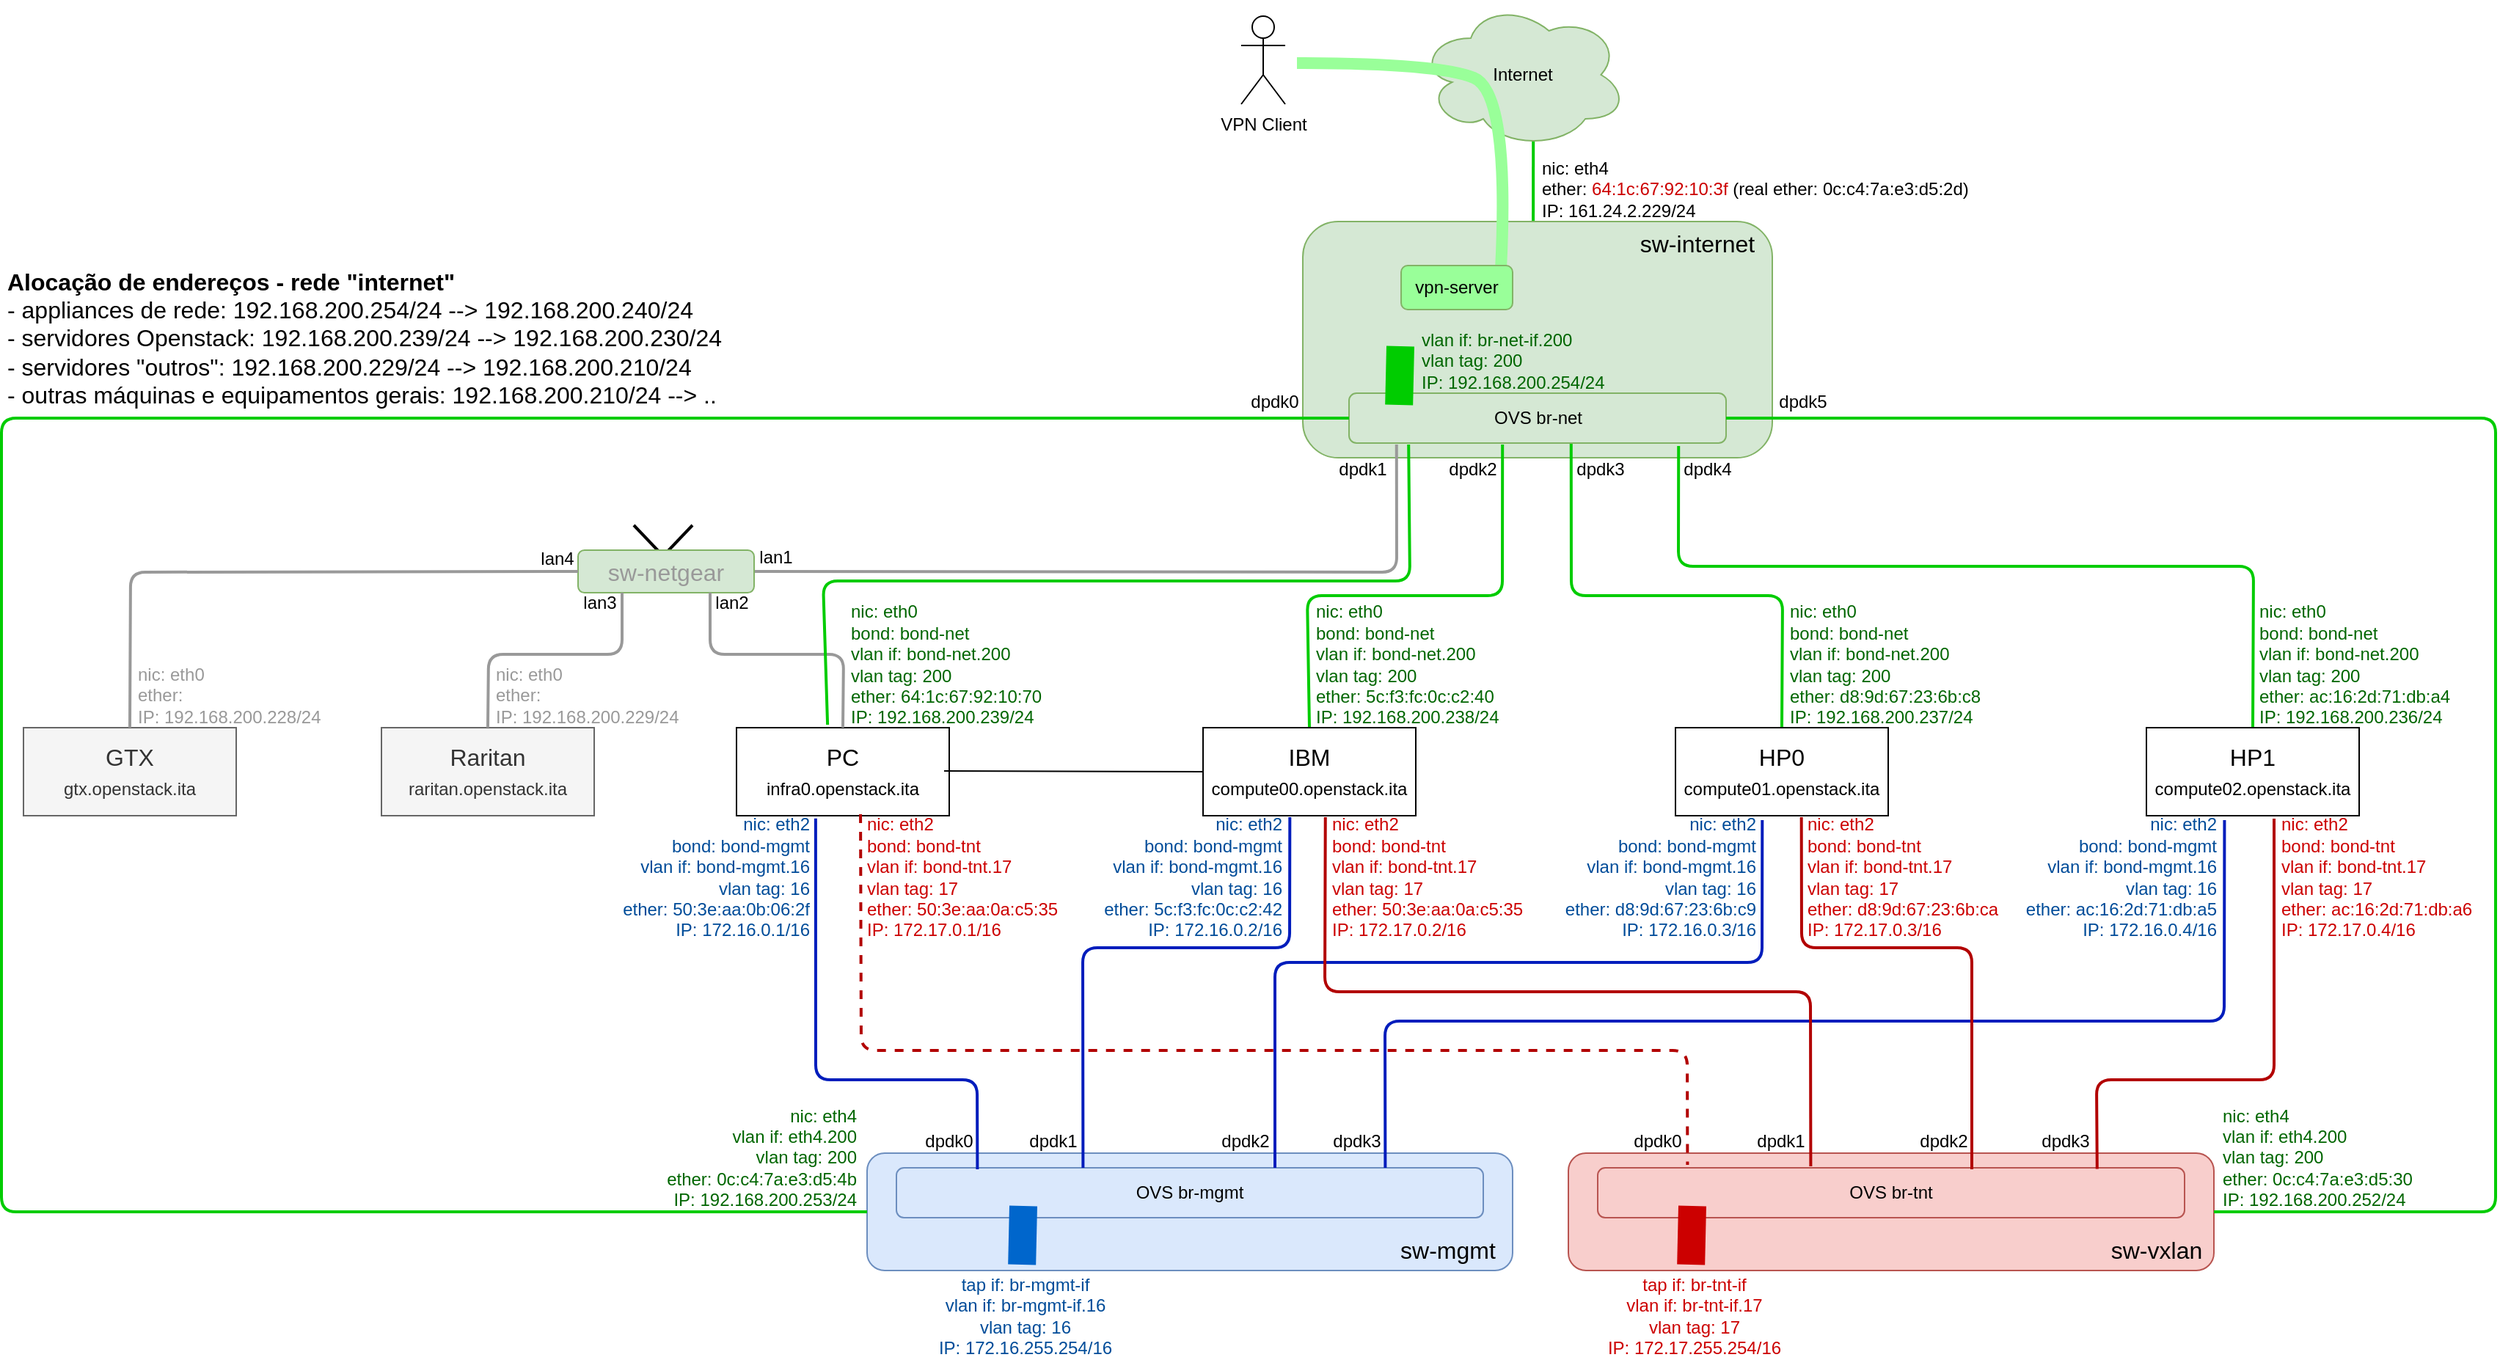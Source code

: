 <mxfile version="13.1.1" type="device"><diagram id="jfBVOmHVEc5RkSbhSOlk" name="Page-1"><mxGraphModel dx="2249" dy="1970" grid="1" gridSize="10" guides="1" tooltips="1" connect="1" arrows="1" fold="1" page="1" pageScale="1" pageWidth="827" pageHeight="1169" math="0" shadow="0"><root><mxCell id="0"/><mxCell id="1" parent="0"/><mxCell id="lqcxoS0GhcLRxEIkzXr6-101" value="" style="endArrow=none;html=1;strokeColor=#000000;strokeWidth=2;fontSize=16;fontColor=#CC0000;" parent="1" edge="1"><mxGeometry width="50" height="50" relative="1" as="geometry"><mxPoint x="-69" y="203" as="sourcePoint"/><mxPoint x="-49" y="182" as="targetPoint"/></mxGeometry></mxCell><mxCell id="lqcxoS0GhcLRxEIkzXr6-102" value="" style="endArrow=none;html=1;strokeColor=#000000;strokeWidth=2;fontSize=16;fontColor=#CC0000;" parent="1" edge="1"><mxGeometry width="50" height="50" relative="1" as="geometry"><mxPoint x="-69" y="203" as="sourcePoint"/><mxPoint x="-89" y="182" as="targetPoint"/></mxGeometry></mxCell><mxCell id="lqcxoS0GhcLRxEIkzXr6-28" value="" style="endArrow=none;html=1;labelBackgroundColor=none;strokeWidth=2;fontSize=8;fontColor=#000000;strokeColor=#00CC00;entryX=0.55;entryY=0.95;entryDx=0;entryDy=0;entryPerimeter=0;" parent="1" target="lqcxoS0GhcLRxEIkzXr6-26" edge="1"><mxGeometry width="50" height="50" relative="1" as="geometry"><mxPoint x="524" y="15" as="sourcePoint"/><mxPoint x="435.08" y="139" as="targetPoint"/><Array as="points"/></mxGeometry></mxCell><mxCell id="lqcxoS0GhcLRxEIkzXr6-4" value="" style="rounded=1;whiteSpace=wrap;html=1;fillColor=#d5e8d4;strokeColor=#82b366;" parent="1" vertex="1"><mxGeometry x="367" y="-25" width="320" height="161" as="geometry"/></mxCell><mxCell id="lqcxoS0GhcLRxEIkzXr6-7" value="" style="endArrow=none;html=1;labelBackgroundColor=none;strokeWidth=2;fontSize=8;fontColor=#999999;exitX=1;exitY=0.5;exitDx=0;exitDy=0;entryX=0.126;entryY=1.029;entryDx=0;entryDy=0;strokeColor=#999999;entryPerimeter=0;" parent="1" source="lqcxoS0GhcLRxEIkzXr6-92" target="lqcxoS0GhcLRxEIkzXr6-37" edge="1"><mxGeometry width="50" height="50" relative="1" as="geometry"><mxPoint x="160" y="267.56" as="sourcePoint"/><mxPoint x="200.37" y="160.0" as="targetPoint"/><Array as="points"><mxPoint x="431" y="214"/></Array></mxGeometry></mxCell><mxCell id="lqcxoS0GhcLRxEIkzXr6-8" value="" style="endArrow=none;html=1;labelBackgroundColor=none;strokeWidth=2;fontSize=8;fontColor=#000000;exitX=0.5;exitY=0;exitDx=0;exitDy=0;strokeColor=#00CC00;entryX=0.407;entryY=1.029;entryDx=0;entryDy=0;entryPerimeter=0;" parent="1" source="lqcxoS0GhcLRxEIkzXr6-3" target="lqcxoS0GhcLRxEIkzXr6-37" edge="1"><mxGeometry width="50" height="50" relative="1" as="geometry"><mxPoint x="407.5" y="310" as="sourcePoint"/><mxPoint x="407.116" y="203.006" as="targetPoint"/><Array as="points"><mxPoint x="370" y="230"/><mxPoint x="503" y="230"/></Array></mxGeometry></mxCell><mxCell id="lqcxoS0GhcLRxEIkzXr6-9" value="" style="endArrow=none;html=1;labelBackgroundColor=none;strokeWidth=2;fontSize=8;fontColor=#000000;exitX=0.5;exitY=0;exitDx=0;exitDy=0;strokeColor=#00CC00;entryX=0.589;entryY=0.824;entryDx=0;entryDy=0;entryPerimeter=0;" parent="1" source="lqcxoS0GhcLRxEIkzXr6-2" edge="1" target="lqcxoS0GhcLRxEIkzXr6-37"><mxGeometry width="50" height="50" relative="1" as="geometry"><mxPoint x="647.5" y="310" as="sourcePoint"/><mxPoint x="530" y="170" as="targetPoint"/><Array as="points"><mxPoint x="694" y="230"/><mxPoint x="550" y="230"/></Array></mxGeometry></mxCell><mxCell id="lqcxoS0GhcLRxEIkzXr6-13" value="" style="endArrow=none;html=1;labelBackgroundColor=none;strokeWidth=2;fontSize=8;fontColor=#000000;entryX=0.874;entryY=1.059;entryDx=0;entryDy=0;strokeColor=#00CC00;exitX=0.5;exitY=0;exitDx=0;exitDy=0;entryPerimeter=0;" parent="1" source="lqcxoS0GhcLRxEIkzXr6-12" target="lqcxoS0GhcLRxEIkzXr6-37" edge="1"><mxGeometry width="50" height="50" relative="1" as="geometry"><mxPoint x="900" y="220" as="sourcePoint"/><mxPoint x="846.22" y="160" as="targetPoint"/><Array as="points"><mxPoint x="1015" y="210"/><mxPoint x="623" y="210"/></Array></mxGeometry></mxCell><mxCell id="lqcxoS0GhcLRxEIkzXr6-1" value="PC&lt;br style=&quot;font-size: 16px&quot;&gt;&lt;font style=&quot;font-size: 12px&quot;&gt;infra0.openstack.ita&lt;/font&gt;" style="rounded=0;whiteSpace=wrap;html=1;fontSize=16;" parent="1" vertex="1"><mxGeometry x="-19" y="320" width="145" height="60" as="geometry"/></mxCell><mxCell id="lqcxoS0GhcLRxEIkzXr6-2" value="HP0&lt;br style=&quot;font-size: 16px&quot;&gt;&lt;font style=&quot;font-size: 12px&quot;&gt;compute01.openstack.ita&lt;/font&gt;" style="rounded=0;whiteSpace=wrap;html=1;fontSize=16;" parent="1" vertex="1"><mxGeometry x="621" y="320" width="145" height="60" as="geometry"/></mxCell><mxCell id="lqcxoS0GhcLRxEIkzXr6-3" value="IBM&lt;br style=&quot;font-size: 16px&quot;&gt;&lt;font style=&quot;font-size: 12px&quot;&gt;compute00.openstack.ita&lt;/font&gt;" style="rounded=0;whiteSpace=wrap;html=1;fontSize=16;" parent="1" vertex="1"><mxGeometry x="299" y="320" width="145" height="60" as="geometry"/></mxCell><mxCell id="lqcxoS0GhcLRxEIkzXr6-12" value="HP1&lt;br style=&quot;font-size: 16px&quot;&gt;&lt;font style=&quot;font-size: 12px&quot;&gt;compute02.openstack.ita&lt;/font&gt;" style="rounded=0;whiteSpace=wrap;html=1;fontSize=16;" parent="1" vertex="1"><mxGeometry x="942" y="320" width="145" height="60" as="geometry"/></mxCell><mxCell id="lqcxoS0GhcLRxEIkzXr6-20" value="" style="rounded=1;whiteSpace=wrap;html=1;fillColor=#f8cecc;strokeColor=#b85450;" parent="1" vertex="1"><mxGeometry x="548" y="610" width="440" height="80" as="geometry"/></mxCell><mxCell id="lqcxoS0GhcLRxEIkzXr6-5" value="" style="rounded=1;whiteSpace=wrap;html=1;fillColor=#dae8fc;strokeColor=#6c8ebf;" parent="1" vertex="1"><mxGeometry x="70" y="610" width="440" height="80" as="geometry"/></mxCell><mxCell id="lqcxoS0GhcLRxEIkzXr6-26" value="Internet" style="ellipse;shape=cloud;whiteSpace=wrap;html=1;fillColor=#d5e8d4;strokeColor=#82b366;" parent="1" vertex="1"><mxGeometry x="446" y="-175" width="142" height="100" as="geometry"/></mxCell><mxCell id="lqcxoS0GhcLRxEIkzXr6-31" value="" style="endArrow=none;html=1;strokeWidth=8;curved=1;strokeColor=#99FF99;exitX=0.895;exitY=0.067;exitDx=0;exitDy=0;exitPerimeter=0;" parent="1" source="lqcxoS0GhcLRxEIkzXr6-29" edge="1"><mxGeometry width="50" height="50" relative="1" as="geometry"><mxPoint x="508" y="-23" as="sourcePoint"/><mxPoint x="363" y="-133" as="targetPoint"/><Array as="points"><mxPoint x="508" y="-113"/><mxPoint x="459" y="-133"/></Array></mxGeometry></mxCell><mxCell id="lqcxoS0GhcLRxEIkzXr6-32" value="VPN Client" style="shape=umlActor;verticalLabelPosition=bottom;labelBackgroundColor=#ffffff;verticalAlign=top;html=1;outlineConnect=0;" parent="1" vertex="1"><mxGeometry x="325" y="-165" width="30" height="60" as="geometry"/></mxCell><mxCell id="lqcxoS0GhcLRxEIkzXr6-29" value="vpn-server" style="rounded=1;whiteSpace=wrap;html=1;fillColor=#99FF99;strokeColor=#82b366;" parent="1" vertex="1"><mxGeometry x="434" y="5" width="76" height="30" as="geometry"/></mxCell><mxCell id="lqcxoS0GhcLRxEIkzXr6-36" value="sw-internet" style="text;html=1;strokeColor=none;fillColor=none;align=center;verticalAlign=middle;whiteSpace=wrap;rounded=0;fontSize=16;" parent="1" vertex="1"><mxGeometry x="593" y="-20" width="86" height="20" as="geometry"/></mxCell><mxCell id="lqcxoS0GhcLRxEIkzXr6-37" value="OVS br-net" style="rounded=1;whiteSpace=wrap;html=1;fillColor=#d5e8d4;strokeColor=#82b366;" parent="1" vertex="1"><mxGeometry x="398.5" y="92" width="257" height="34" as="geometry"/></mxCell><mxCell id="lqcxoS0GhcLRxEIkzXr6-38" value="dpdk1" style="text;html=1;strokeColor=none;fillColor=none;align=center;verticalAlign=middle;whiteSpace=wrap;rounded=0;" parent="1" vertex="1"><mxGeometry x="378" y="134" width="60" height="20" as="geometry"/></mxCell><mxCell id="lqcxoS0GhcLRxEIkzXr6-41" value="dpdk2" style="text;html=1;strokeColor=none;fillColor=none;align=center;verticalAlign=middle;whiteSpace=wrap;rounded=0;" parent="1" vertex="1"><mxGeometry x="453" y="134" width="60" height="20" as="geometry"/></mxCell><mxCell id="lqcxoS0GhcLRxEIkzXr6-42" value="dpdk3" style="text;html=1;strokeColor=none;fillColor=none;align=center;verticalAlign=middle;whiteSpace=wrap;rounded=0;" parent="1" vertex="1"><mxGeometry x="540" y="134" width="60" height="20" as="geometry"/></mxCell><mxCell id="lqcxoS0GhcLRxEIkzXr6-43" value="dpdk4" style="text;html=1;strokeColor=none;fillColor=none;align=center;verticalAlign=middle;whiteSpace=wrap;rounded=0;" parent="1" vertex="1"><mxGeometry x="613" y="134" width="60" height="20" as="geometry"/></mxCell><mxCell id="lqcxoS0GhcLRxEIkzXr6-44" value="" style="endArrow=none;html=1;labelBackgroundColor=none;strokeWidth=19;fontSize=8;fontColor=#000000;strokeColor=#00CC00;" parent="1" edge="1"><mxGeometry width="50" height="50" relative="1" as="geometry"><mxPoint x="433.5" y="60" as="sourcePoint"/><mxPoint x="432.591" y="100" as="targetPoint"/><Array as="points"/></mxGeometry></mxCell><mxCell id="lqcxoS0GhcLRxEIkzXr6-45" value="vlan if: br-net-if.200&lt;br&gt;&lt;span style=&quot;text-align: right&quot;&gt;vlan tag: 200&lt;/span&gt;&lt;br&gt;IP: 192.168.200.254/24" style="text;html=1;strokeColor=none;fillColor=none;align=left;verticalAlign=middle;whiteSpace=wrap;rounded=0;fontColor=#006600;" parent="1" vertex="1"><mxGeometry x="446" y="60" width="150" height="20" as="geometry"/></mxCell><mxCell id="lqcxoS0GhcLRxEIkzXr6-46" value="nic: eth4&lt;br&gt;ether: &lt;font color=&quot;#cc0000&quot;&gt;64:1c:67:92:10:3f&lt;/font&gt; (real ether: 0c:c4:7a:e3:d5:2d)&lt;br&gt;IP: 161.24.2.229/24" style="text;html=1;strokeColor=none;fillColor=none;align=left;verticalAlign=middle;whiteSpace=wrap;rounded=0;" parent="1" vertex="1"><mxGeometry x="528" y="-57" width="322" height="20" as="geometry"/></mxCell><mxCell id="lqcxoS0GhcLRxEIkzXr6-49" value="nic: eth0&lt;br&gt;bond:&amp;nbsp;bond-net&lt;br&gt;vlan if:&amp;nbsp;bond-net.200&lt;br&gt;vlan tag: 200&lt;br&gt;ether:&amp;nbsp;64:1c:67:92:10:70&lt;br&gt;IP: 192.168.200.239/24" style="text;html=1;strokeColor=none;fillColor=none;align=left;verticalAlign=middle;whiteSpace=wrap;rounded=0;fontColor=#006600;" parent="1" vertex="1"><mxGeometry x="57" y="246" width="128" height="61" as="geometry"/></mxCell><mxCell id="lqcxoS0GhcLRxEIkzXr6-50" value="nic: eth0&lt;br&gt;bond:&amp;nbsp;bond-net&lt;br&gt;vlan if:&amp;nbsp;bond-net.200&lt;br&gt;vlan tag: 200&lt;br&gt;ether:&amp;nbsp;5c:f3:fc:0c:c2:40&lt;br&gt;IP: 192.168.200.238/24" style="text;html=1;strokeColor=none;fillColor=none;align=left;verticalAlign=middle;whiteSpace=wrap;rounded=0;fontColor=#006600;" parent="1" vertex="1"><mxGeometry x="374" y="246" width="128" height="61" as="geometry"/></mxCell><mxCell id="lqcxoS0GhcLRxEIkzXr6-51" value="nic: eth0&lt;br&gt;bond:&amp;nbsp;bond-net&lt;br&gt;vlan if:&amp;nbsp;bond-net.200&lt;br&gt;vlan tag: 200&lt;br&gt;ether:&amp;nbsp;d8:9d:67:23:6b:c8&lt;br&gt;IP: 192.168.200.237/24" style="text;html=1;strokeColor=none;fillColor=none;align=left;verticalAlign=middle;whiteSpace=wrap;rounded=0;fontColor=#006600;" parent="1" vertex="1"><mxGeometry x="697" y="246" width="128" height="61" as="geometry"/></mxCell><mxCell id="lqcxoS0GhcLRxEIkzXr6-52" value="nic: eth0&lt;br&gt;bond:&amp;nbsp;bond-net&lt;br&gt;vlan if:&amp;nbsp;bond-net.200&lt;br&gt;vlan tag: 200&lt;br&gt;ether:&amp;nbsp;ac:16:2d:71:db:a4&lt;br&gt;IP: 192.168.200.236/24" style="text;html=1;strokeColor=none;fillColor=none;align=left;verticalAlign=middle;whiteSpace=wrap;rounded=0;fontColor=#006600;" parent="1" vertex="1"><mxGeometry x="1017" y="246" width="128" height="61" as="geometry"/></mxCell><mxCell id="lqcxoS0GhcLRxEIkzXr6-53" value="nic: eth2&lt;br&gt;bond:&amp;nbsp;bond-mgmt&lt;br&gt;vlan if:&amp;nbsp;bond-mgmt.16&lt;br&gt;vlan tag: 16&lt;br&gt;ether:&amp;nbsp;50:3e:aa:0b:06:2f&lt;br&gt;IP: 172.16.0.1/16" style="text;html=1;strokeColor=none;fillColor=none;align=right;verticalAlign=middle;whiteSpace=wrap;rounded=0;fontColor=#004C99;" parent="1" vertex="1"><mxGeometry x="-95" y="391.0" width="128" height="61" as="geometry"/></mxCell><mxCell id="lqcxoS0GhcLRxEIkzXr6-54" value="nic: eth2&lt;br&gt;bond: bond-tnt&lt;br&gt;vlan if: bond-tnt.17&lt;br&gt;vlan tag: 17&lt;br&gt;ether:&amp;nbsp;50:3e:aa:0a:c5:35&lt;br&gt;IP: 172.17.0.1/16" style="text;html=1;strokeColor=none;fillColor=none;align=left;verticalAlign=middle;whiteSpace=wrap;rounded=0;fontColor=#CC0000;" parent="1" vertex="1"><mxGeometry x="68" y="391.0" width="128" height="61" as="geometry"/></mxCell><mxCell id="lqcxoS0GhcLRxEIkzXr6-56" value="nic: eth2&lt;br&gt;bond:&amp;nbsp;bond-mgmt&lt;br&gt;vlan if:&amp;nbsp;bond-mgmt.16&lt;br&gt;vlan tag: 16&lt;br&gt;ether:&amp;nbsp;5c:f3:fc:0c:c2:42&lt;br&gt;IP: 172.16.0.2/16" style="text;html=1;strokeColor=none;fillColor=none;align=right;verticalAlign=middle;whiteSpace=wrap;rounded=0;fontColor=#004C99;" parent="1" vertex="1"><mxGeometry x="227" y="391.0" width="128" height="61" as="geometry"/></mxCell><mxCell id="lqcxoS0GhcLRxEIkzXr6-59" value="nic: eth2&lt;br&gt;bond: bond-tnt&lt;br&gt;vlan if: bond-tnt.17&lt;br&gt;vlan tag: 17&lt;br&gt;ether:&amp;nbsp;50:3e:aa:0a:c5:35&lt;br&gt;IP: 172.17.0.2/16" style="text;html=1;strokeColor=none;fillColor=none;align=left;verticalAlign=middle;whiteSpace=wrap;rounded=0;fontColor=#CC0000;" parent="1" vertex="1"><mxGeometry x="385" y="391.0" width="128" height="61" as="geometry"/></mxCell><mxCell id="lqcxoS0GhcLRxEIkzXr6-62" value="nic: eth2&lt;br&gt;bond:&amp;nbsp;bond-mgmt&lt;br&gt;vlan if:&amp;nbsp;bond-mgmt.16&lt;br&gt;vlan tag: 16&lt;br&gt;ether:&amp;nbsp;d8:9d:67:23:6b:c9&lt;br&gt;IP: 172.16.0.3/16" style="text;html=1;strokeColor=none;fillColor=none;align=right;verticalAlign=middle;whiteSpace=wrap;rounded=0;fontColor=#004C99;" parent="1" vertex="1"><mxGeometry x="550" y="391.0" width="128" height="61" as="geometry"/></mxCell><mxCell id="lqcxoS0GhcLRxEIkzXr6-63" value="nic: eth2&lt;br&gt;bond: bond-tnt&lt;br&gt;vlan if: bond-tnt.17&lt;br&gt;vlan tag: 17&lt;br&gt;ether:&amp;nbsp;d8:9d:67:23:6b:ca&lt;br&gt;IP: 172.17.0.3/16" style="text;html=1;strokeColor=none;fillColor=none;align=left;verticalAlign=middle;whiteSpace=wrap;rounded=0;fontColor=#CC0000;" parent="1" vertex="1"><mxGeometry x="709" y="391.0" width="128" height="61" as="geometry"/></mxCell><mxCell id="lqcxoS0GhcLRxEIkzXr6-64" value="nic: eth2&lt;br&gt;bond:&amp;nbsp;bond-mgmt&lt;br&gt;vlan if:&amp;nbsp;bond-mgmt.16&lt;br&gt;vlan tag: 16&lt;br&gt;ether:&amp;nbsp;ac:16:2d:71:db:a5&lt;br&gt;IP: 172.16.0.4/16" style="text;html=1;strokeColor=none;fillColor=none;align=right;verticalAlign=middle;whiteSpace=wrap;rounded=0;fontColor=#004C99;" parent="1" vertex="1"><mxGeometry x="864" y="391.0" width="128" height="61" as="geometry"/></mxCell><mxCell id="lqcxoS0GhcLRxEIkzXr6-65" value="nic: eth2&lt;br&gt;bond: bond-tnt&lt;br&gt;vlan if: bond-tnt.17&lt;br&gt;vlan tag: 17&lt;br&gt;ether:&amp;nbsp;ac:16:2d:71:db:a6&lt;br&gt;IP: 172.17.0.4/16" style="text;html=1;strokeColor=none;fillColor=none;align=left;verticalAlign=middle;whiteSpace=wrap;rounded=0;fontColor=#CC0000;" parent="1" vertex="1"><mxGeometry x="1032" y="391.0" width="128" height="61" as="geometry"/></mxCell><mxCell id="lqcxoS0GhcLRxEIkzXr6-66" value="dpdk0" style="text;html=1;strokeColor=none;fillColor=none;align=center;verticalAlign=middle;whiteSpace=wrap;rounded=0;" parent="1" vertex="1"><mxGeometry x="96" y="592" width="60" height="20" as="geometry"/></mxCell><mxCell id="lqcxoS0GhcLRxEIkzXr6-67" value="dpdk1" style="text;html=1;strokeColor=none;fillColor=none;align=center;verticalAlign=middle;whiteSpace=wrap;rounded=0;" parent="1" vertex="1"><mxGeometry x="167" y="592" width="60" height="20" as="geometry"/></mxCell><mxCell id="lqcxoS0GhcLRxEIkzXr6-68" value="dpdk2" style="text;html=1;strokeColor=none;fillColor=none;align=center;verticalAlign=middle;whiteSpace=wrap;rounded=0;" parent="1" vertex="1"><mxGeometry x="298" y="592" width="60" height="20" as="geometry"/></mxCell><mxCell id="lqcxoS0GhcLRxEIkzXr6-69" value="dpdk3" style="text;html=1;strokeColor=none;fillColor=none;align=center;verticalAlign=middle;whiteSpace=wrap;rounded=0;" parent="1" vertex="1"><mxGeometry x="374" y="592" width="60" height="20" as="geometry"/></mxCell><mxCell id="lqcxoS0GhcLRxEIkzXr6-70" value="dpdk0" style="text;html=1;strokeColor=none;fillColor=none;align=center;verticalAlign=middle;whiteSpace=wrap;rounded=0;" parent="1" vertex="1"><mxGeometry x="579" y="592" width="60" height="20" as="geometry"/></mxCell><mxCell id="lqcxoS0GhcLRxEIkzXr6-71" value="dpdk1" style="text;html=1;strokeColor=none;fillColor=none;align=center;verticalAlign=middle;whiteSpace=wrap;rounded=0;" parent="1" vertex="1"><mxGeometry x="663" y="592" width="60" height="20" as="geometry"/></mxCell><mxCell id="lqcxoS0GhcLRxEIkzXr6-72" value="dpdk2" style="text;html=1;strokeColor=none;fillColor=none;align=center;verticalAlign=middle;whiteSpace=wrap;rounded=0;" parent="1" vertex="1"><mxGeometry x="774" y="592" width="60" height="20" as="geometry"/></mxCell><mxCell id="lqcxoS0GhcLRxEIkzXr6-73" value="dpdk3" style="text;html=1;strokeColor=none;fillColor=none;align=center;verticalAlign=middle;whiteSpace=wrap;rounded=0;" parent="1" vertex="1"><mxGeometry x="857" y="592" width="60" height="20" as="geometry"/></mxCell><mxCell id="lqcxoS0GhcLRxEIkzXr6-74" value="OVS br-mgmt" style="rounded=1;whiteSpace=wrap;html=1;fillColor=#dae8fc;strokeColor=#6c8ebf;" parent="1" vertex="1"><mxGeometry x="90" y="620" width="400" height="34" as="geometry"/></mxCell><mxCell id="lqcxoS0GhcLRxEIkzXr6-75" value="OVS br-tnt" style="rounded=1;whiteSpace=wrap;html=1;fillColor=#f8cecc;strokeColor=#b85450;" parent="1" vertex="1"><mxGeometry x="568" y="620" width="400" height="34" as="geometry"/></mxCell><mxCell id="lqcxoS0GhcLRxEIkzXr6-14" value="" style="endArrow=none;html=1;fillColor=#0050ef;strokeColor=#001DBC;fontColor=#0000CC;strokeWidth=2;fontSize=8;exitX=0.408;exitY=1.017;exitDx=0;exitDy=0;entryX=0.318;entryY=0;entryDx=0;entryDy=0;exitPerimeter=0;entryPerimeter=0;" parent="1" source="lqcxoS0GhcLRxEIkzXr6-3" target="lqcxoS0GhcLRxEIkzXr6-74" edge="1"><mxGeometry width="50" height="50" relative="1" as="geometry"><mxPoint x="387.83" y="370" as="sourcePoint"/><mxPoint x="387" y="480" as="targetPoint"/><Array as="points"><mxPoint x="358" y="470"/><mxPoint x="217" y="470"/></Array></mxGeometry></mxCell><mxCell id="lqcxoS0GhcLRxEIkzXr6-16" value="" style="endArrow=none;html=1;fillColor=#0050ef;strokeColor=#001DBC;fontColor=#0000CC;strokeWidth=2;fontSize=8;exitX=0.408;exitY=1.05;exitDx=0;exitDy=0;entryX=0.645;entryY=0;entryDx=0;entryDy=0;entryPerimeter=0;exitPerimeter=0;" parent="1" source="lqcxoS0GhcLRxEIkzXr6-2" target="lqcxoS0GhcLRxEIkzXr6-74" edge="1"><mxGeometry width="50" height="50" relative="1" as="geometry"><mxPoint x="600.83" y="370" as="sourcePoint"/><mxPoint x="600.47" y="519" as="targetPoint"/><Array as="points"><mxPoint x="680" y="480"/><mxPoint x="348" y="480"/></Array></mxGeometry></mxCell><mxCell id="lqcxoS0GhcLRxEIkzXr6-18" value="" style="endArrow=none;html=1;fillColor=#0050ef;strokeColor=#001DBC;fontColor=#0000CC;strokeWidth=2;fontSize=8;exitX=0.367;exitY=1.05;exitDx=0;exitDy=0;entryX=0.833;entryY=0;entryDx=0;entryDy=0;entryPerimeter=0;exitPerimeter=0;" parent="1" source="lqcxoS0GhcLRxEIkzXr6-12" target="lqcxoS0GhcLRxEIkzXr6-74" edge="1"><mxGeometry width="50" height="50" relative="1" as="geometry"><mxPoint x="812.83" y="370" as="sourcePoint"/><mxPoint x="812.47" y="519" as="targetPoint"/><Array as="points"><mxPoint x="995" y="520"/><mxPoint x="423" y="520"/></Array></mxGeometry></mxCell><mxCell id="lqcxoS0GhcLRxEIkzXr6-21" value="" style="endArrow=none;html=1;fillColor=#0050ef;strokeColor=#001DBC;fontColor=#0000CC;strokeWidth=2;fontSize=8;entryX=0.138;entryY=0.029;entryDx=0;entryDy=0;entryPerimeter=0;exitX=0.372;exitY=1.032;exitDx=0;exitDy=0;exitPerimeter=0;" parent="1" source="lqcxoS0GhcLRxEIkzXr6-1" target="lqcxoS0GhcLRxEIkzXr6-74" edge="1"><mxGeometry width="50" height="50" relative="1" as="geometry"><mxPoint x="120" y="470" as="sourcePoint"/><mxPoint x="147.0" y="610" as="targetPoint"/><Array as="points"><mxPoint x="35" y="560"/><mxPoint x="90" y="560"/><mxPoint x="145" y="560"/></Array></mxGeometry></mxCell><mxCell id="lqcxoS0GhcLRxEIkzXr6-22" value="" style="endArrow=none;html=1;strokeWidth=2;fillColor=#e51400;strokeColor=#B20000;fontColor=#FF0000;labelBackgroundColor=none;fontSize=8;exitX=0.583;exitY=0.983;exitDx=0;exitDy=0;dashed=1;exitPerimeter=0;entryX=0.153;entryY=-0.059;entryDx=0;entryDy=0;entryPerimeter=0;" parent="1" source="lqcxoS0GhcLRxEIkzXr6-1" target="lqcxoS0GhcLRxEIkzXr6-75" edge="1"><mxGeometry width="50" height="50" relative="1" as="geometry"><mxPoint x="290" y="310" as="sourcePoint"/><mxPoint x="630" y="609" as="targetPoint"/><Array as="points"><mxPoint x="66" y="540"/><mxPoint x="629" y="540"/></Array></mxGeometry></mxCell><mxCell id="lqcxoS0GhcLRxEIkzXr6-23" value="" style="endArrow=none;html=1;strokeWidth=2;fillColor=#e51400;strokeColor=#B20000;fontColor=#FF0000;labelBackgroundColor=none;fontSize=8;exitX=0.575;exitY=1.017;exitDx=0;exitDy=0;entryX=0.363;entryY=-0.029;entryDx=0;entryDy=0;entryPerimeter=0;exitPerimeter=0;" parent="1" source="lqcxoS0GhcLRxEIkzXr6-3" target="lqcxoS0GhcLRxEIkzXr6-75" edge="1"><mxGeometry width="50" height="50" relative="1" as="geometry"><mxPoint x="256.96" y="378.98" as="sourcePoint"/><mxPoint x="530" y="610" as="targetPoint"/><Array as="points"><mxPoint x="382" y="500"/><mxPoint x="713" y="500"/></Array></mxGeometry></mxCell><mxCell id="lqcxoS0GhcLRxEIkzXr6-24" value="" style="endArrow=none;html=1;strokeWidth=2;fillColor=#e51400;strokeColor=#B20000;fontColor=#FF0000;labelBackgroundColor=none;fontSize=8;exitX=0.592;exitY=1.017;exitDx=0;exitDy=0;exitPerimeter=0;" parent="1" source="lqcxoS0GhcLRxEIkzXr6-2" edge="1"><mxGeometry width="50" height="50" relative="1" as="geometry"><mxPoint x="660" y="390" as="sourcePoint"/><mxPoint x="823" y="621" as="targetPoint"/><Array as="points"><mxPoint x="707" y="470"/><mxPoint x="823" y="470"/></Array></mxGeometry></mxCell><mxCell id="lqcxoS0GhcLRxEIkzXr6-25" value="" style="endArrow=none;html=1;strokeWidth=2;fillColor=#e51400;strokeColor=#B20000;fontColor=#FF0000;labelBackgroundColor=none;fontSize=8;exitX=0.6;exitY=1.033;exitDx=0;exitDy=0;exitPerimeter=0;entryX=0.851;entryY=0.022;entryDx=0;entryDy=0;entryPerimeter=0;" parent="1" source="lqcxoS0GhcLRxEIkzXr6-12" target="lqcxoS0GhcLRxEIkzXr6-75" edge="1"><mxGeometry width="50" height="50" relative="1" as="geometry"><mxPoint x="674" y="380" as="sourcePoint"/><mxPoint x="940" y="590" as="targetPoint"/><Array as="points"><mxPoint x="1029" y="560"/><mxPoint x="970" y="560"/><mxPoint x="908" y="560"/></Array></mxGeometry></mxCell><mxCell id="lqcxoS0GhcLRxEIkzXr6-80" value="sw-vxlan" style="text;html=1;strokeColor=none;fillColor=none;align=center;verticalAlign=middle;whiteSpace=wrap;rounded=0;fontSize=16;" parent="1" vertex="1"><mxGeometry x="906" y="666" width="86" height="20" as="geometry"/></mxCell><mxCell id="lqcxoS0GhcLRxEIkzXr6-81" value="sw-mgmt" style="text;html=1;strokeColor=none;fillColor=none;align=center;verticalAlign=middle;whiteSpace=wrap;rounded=0;fontSize=16;" parent="1" vertex="1"><mxGeometry x="423" y="666" width="86" height="20" as="geometry"/></mxCell><mxCell id="lqcxoS0GhcLRxEIkzXr6-86" value="nic: eth4&lt;br&gt;vlan if: eth4.200&lt;br&gt;vlan tag: 200&lt;br&gt;ether:&amp;nbsp;0c:c4:7a:e3:d5:4b&lt;br&gt;IP: 192.168.200.253/24" style="text;html=1;strokeColor=none;fillColor=none;align=right;verticalAlign=middle;whiteSpace=wrap;rounded=0;fontColor=#006600;" parent="1" vertex="1"><mxGeometry x="-85" y="603" width="150" height="20" as="geometry"/></mxCell><mxCell id="lqcxoS0GhcLRxEIkzXr6-92" value="" style="rounded=1;whiteSpace=wrap;html=1;fillColor=#d5e8d4;fontSize=16;align=right;strokeColor=#82b366;" parent="1" vertex="1"><mxGeometry x="-127" y="199" width="120" height="29" as="geometry"/></mxCell><mxCell id="lqcxoS0GhcLRxEIkzXr6-94" value="sw-netgear" style="text;html=1;strokeColor=none;fillColor=none;align=center;verticalAlign=middle;whiteSpace=wrap;rounded=0;fontSize=16;fontColor=#999999;" parent="1" vertex="1"><mxGeometry x="-110" y="203.5" width="86" height="20" as="geometry"/></mxCell><mxCell id="lqcxoS0GhcLRxEIkzXr6-96" value="Raritan&lt;br&gt;&lt;font style=&quot;font-size: 12px&quot;&gt;raritan.openstack.ita&lt;/font&gt;" style="rounded=0;whiteSpace=wrap;html=1;fillColor=#f5f5f5;strokeColor=#666666;fontColor=#333333;fontSize=16;" parent="1" vertex="1"><mxGeometry x="-261" y="320" width="145" height="60" as="geometry"/></mxCell><mxCell id="lqcxoS0GhcLRxEIkzXr6-99" value="" style="endArrow=none;html=1;labelBackgroundColor=none;strokeWidth=2;fontSize=8;fontColor=#999999;strokeColor=#999999;entryX=0.5;entryY=0;entryDx=0;entryDy=0;exitX=0.75;exitY=1;exitDx=0;exitDy=0;" parent="1" source="lqcxoS0GhcLRxEIkzXr6-92" target="lqcxoS0GhcLRxEIkzXr6-1" edge="1"><mxGeometry width="50" height="50" relative="1" as="geometry"><mxPoint x="-70.09" y="278" as="sourcePoint"/><mxPoint x="-70.999" y="318" as="targetPoint"/><Array as="points"><mxPoint x="-37" y="270"/><mxPoint x="54" y="270"/></Array></mxGeometry></mxCell><mxCell id="lqcxoS0GhcLRxEIkzXr6-100" value="" style="endArrow=none;html=1;labelBackgroundColor=none;strokeWidth=2;fontSize=8;fontColor=#999999;strokeColor=#999999;entryX=0.5;entryY=0;entryDx=0;entryDy=0;exitX=0.25;exitY=1;exitDx=0;exitDy=0;" parent="1" source="lqcxoS0GhcLRxEIkzXr6-92" target="lqcxoS0GhcLRxEIkzXr6-96" edge="1"><mxGeometry width="50" height="50" relative="1" as="geometry"><mxPoint x="-27" y="262" as="sourcePoint"/><mxPoint x="64" y="320" as="targetPoint"/><Array as="points"><mxPoint x="-97" y="270"/><mxPoint x="-188" y="270"/></Array></mxGeometry></mxCell><mxCell id="lqcxoS0GhcLRxEIkzXr6-103" value="nic: eth0&lt;br&gt;ether:&lt;br&gt;IP: 192.168.200.229/24" style="text;html=1;strokeColor=none;fillColor=none;align=left;verticalAlign=middle;whiteSpace=wrap;rounded=0;fontColor=#999999;" parent="1" vertex="1"><mxGeometry x="-185" y="267" width="128" height="61" as="geometry"/></mxCell><mxCell id="lqcxoS0GhcLRxEIkzXr6-104" value="lan1" style="text;html=1;strokeColor=none;fillColor=none;align=center;verticalAlign=middle;whiteSpace=wrap;rounded=0;" parent="1" vertex="1"><mxGeometry x="-22" y="194" width="60" height="20" as="geometry"/></mxCell><mxCell id="lqcxoS0GhcLRxEIkzXr6-105" value="lan2" style="text;html=1;strokeColor=none;fillColor=none;align=center;verticalAlign=middle;whiteSpace=wrap;rounded=0;" parent="1" vertex="1"><mxGeometry x="-52" y="224.5" width="60" height="20" as="geometry"/></mxCell><mxCell id="lqcxoS0GhcLRxEIkzXr6-106" value="lan3" style="text;html=1;strokeColor=none;fillColor=none;align=center;verticalAlign=middle;whiteSpace=wrap;rounded=0;" parent="1" vertex="1"><mxGeometry x="-142" y="225" width="60" height="20" as="geometry"/></mxCell><mxCell id="lqcxoS0GhcLRxEIkzXr6-107" value="" style="endArrow=none;html=1;labelBackgroundColor=none;strokeWidth=2;fontSize=2;fontColor=#000000;strokeColor=#00CC00;exitX=0;exitY=0.5;exitDx=0;exitDy=0;entryX=0;entryY=0.5;entryDx=0;entryDy=0;" parent="1" source="lqcxoS0GhcLRxEIkzXr6-5" target="lqcxoS0GhcLRxEIkzXr6-37" edge="1"><mxGeometry width="50" height="50" relative="1" as="geometry"><mxPoint x="178.91" y="750" as="sourcePoint"/><mxPoint x="178.001" y="790" as="targetPoint"/><Array as="points"><mxPoint x="-520" y="650"/><mxPoint x="-520" y="400"/><mxPoint x="-520" y="109"/></Array></mxGeometry></mxCell><mxCell id="lqcxoS0GhcLRxEIkzXr6-108" value="" style="endArrow=none;html=1;labelBackgroundColor=none;strokeWidth=2;fontSize=2;fontColor=#000000;strokeColor=#00CC00;entryX=1;entryY=0.5;entryDx=0;entryDy=0;exitX=1;exitY=0.5;exitDx=0;exitDy=0;" parent="1" source="lqcxoS0GhcLRxEIkzXr6-20" target="lqcxoS0GhcLRxEIkzXr6-37" edge="1"><mxGeometry width="50" height="50" relative="1" as="geometry"><mxPoint x="1040" y="710" as="sourcePoint"/><mxPoint x="740" y="200" as="targetPoint"/><Array as="points"><mxPoint x="1180" y="650"/><mxPoint x="1180" y="420"/><mxPoint x="1180" y="109"/></Array></mxGeometry></mxCell><mxCell id="lqcxoS0GhcLRxEIkzXr6-110" value="nic: eth4&lt;br&gt;vlan if: eth4.200&lt;br&gt;&lt;span style=&quot;text-align: right&quot;&gt;vlan tag: 200&lt;/span&gt;&lt;br&gt;ether:&amp;nbsp;0c:c4:7a:e3:d5:30&lt;br&gt;IP: 192.168.200.252/24" style="text;html=1;strokeColor=none;fillColor=none;align=left;verticalAlign=middle;whiteSpace=wrap;rounded=0;fontColor=#006600;" parent="1" vertex="1"><mxGeometry x="992" y="603.0" width="150" height="20" as="geometry"/></mxCell><mxCell id="lqcxoS0GhcLRxEIkzXr6-111" value="dpdk0" style="text;html=1;strokeColor=none;fillColor=none;align=center;verticalAlign=middle;whiteSpace=wrap;rounded=0;" parent="1" vertex="1"><mxGeometry x="318" y="88.0" width="60" height="20" as="geometry"/></mxCell><mxCell id="lqcxoS0GhcLRxEIkzXr6-112" value="dpdk5" style="text;html=1;strokeColor=none;fillColor=none;align=center;verticalAlign=middle;whiteSpace=wrap;rounded=0;" parent="1" vertex="1"><mxGeometry x="678" y="88" width="60" height="20" as="geometry"/></mxCell><mxCell id="lqcxoS0GhcLRxEIkzXr6-113" value="GTX&lt;br style=&quot;font-size: 16px&quot;&gt;&lt;font style=&quot;font-size: 12px&quot;&gt;gtx.openstack.ita&lt;/font&gt;" style="rounded=0;whiteSpace=wrap;html=1;fontSize=16;fillColor=#f5f5f5;strokeColor=#666666;fontColor=#333333;" parent="1" vertex="1"><mxGeometry x="-505" y="320" width="145" height="60" as="geometry"/></mxCell><mxCell id="lqcxoS0GhcLRxEIkzXr6-115" value="" style="endArrow=none;html=1;labelBackgroundColor=none;strokeWidth=2;fontSize=8;fontColor=#999999;exitX=0.5;exitY=0;exitDx=0;exitDy=0;strokeColor=#999999;entryX=0;entryY=0.5;entryDx=0;entryDy=0;" parent="1" source="lqcxoS0GhcLRxEIkzXr6-113" target="lqcxoS0GhcLRxEIkzXr6-92" edge="1"><mxGeometry width="50" height="50" relative="1" as="geometry"><mxPoint x="-533" y="236.82" as="sourcePoint"/><mxPoint x="-142" y="237.31" as="targetPoint"/><Array as="points"><mxPoint x="-432" y="214"/></Array></mxGeometry></mxCell><mxCell id="lqcxoS0GhcLRxEIkzXr6-116" value="lan4" style="text;html=1;strokeColor=none;fillColor=none;align=center;verticalAlign=middle;whiteSpace=wrap;rounded=0;" parent="1" vertex="1"><mxGeometry x="-171" y="195" width="60" height="20" as="geometry"/></mxCell><mxCell id="lqcxoS0GhcLRxEIkzXr6-118" value="nic: eth0&lt;br&gt;ether:&lt;br&gt;IP: 192.168.200.228/24" style="text;html=1;strokeColor=none;fillColor=none;align=left;verticalAlign=middle;whiteSpace=wrap;rounded=0;fontColor=#999999;" parent="1" vertex="1"><mxGeometry x="-429" y="267" width="128" height="61" as="geometry"/></mxCell><mxCell id="lqcxoS0GhcLRxEIkzXr6-119" value="&lt;b&gt;Alocação de endereços - rede &quot;internet&quot;&lt;/b&gt;&lt;br&gt;- appliances de rede: 192.168.200.254/24 --&amp;gt; 192.168.200.240/24&lt;br&gt;- servidores Openstack: 192.168.200.239/24 --&amp;gt;&amp;nbsp;192.168.200.230/24&lt;br&gt;- servidores &quot;outros&quot;: 192.168.200.229/24 --&amp;gt;&amp;nbsp;192.168.200.210/24&lt;br&gt;- outras máquinas e equipamentos gerais: 192.168.200.210/24 --&amp;gt; .." style="text;html=1;strokeColor=none;fillColor=none;align=left;verticalAlign=top;whiteSpace=wrap;rounded=0;fontSize=16;" parent="1" vertex="1"><mxGeometry x="-518" width="506" height="95" as="geometry"/></mxCell><mxCell id="lqcxoS0GhcLRxEIkzXr6-121" value="" style="endArrow=none;html=1;labelBackgroundColor=none;strokeWidth=19;fontSize=8;fontColor=#004C99;strokeColor=#0066CC;" parent="1" edge="1"><mxGeometry width="50" height="50" relative="1" as="geometry"><mxPoint x="176.5" y="646" as="sourcePoint"/><mxPoint x="175.591" y="686" as="targetPoint"/><Array as="points"/></mxGeometry></mxCell><mxCell id="lqcxoS0GhcLRxEIkzXr6-122" value="tap if: br-mgmt-if&lt;br&gt;vlan if: br-mgmt-if.16&lt;br&gt;vlan tag: 16&lt;br&gt;IP: 172.16.255.254/16" style="text;html=1;strokeColor=none;fillColor=none;align=center;verticalAlign=middle;whiteSpace=wrap;rounded=0;fontColor=#004C99;" parent="1" vertex="1"><mxGeometry x="103" y="711" width="150" height="20" as="geometry"/></mxCell><mxCell id="lqcxoS0GhcLRxEIkzXr6-124" value="" style="endArrow=none;html=1;labelBackgroundColor=none;strokeWidth=19;fontSize=8;fontColor=#004C99;strokeColor=#CC0000;" parent="1" edge="1"><mxGeometry width="50" height="50" relative="1" as="geometry"><mxPoint x="632.5" y="646" as="sourcePoint"/><mxPoint x="631.591" y="686" as="targetPoint"/><Array as="points"/></mxGeometry></mxCell><mxCell id="lqcxoS0GhcLRxEIkzXr6-125" value="tap if: br-tnt-if&lt;br&gt;vlan if: br-tnt-if.17&lt;br&gt;vlan tag: 17&lt;br&gt;IP: 172.17.255.254/16" style="text;html=1;strokeColor=none;fillColor=none;align=center;verticalAlign=middle;whiteSpace=wrap;rounded=0;fontColor=#CC0000;" parent="1" vertex="1"><mxGeometry x="559" y="711" width="150" height="20" as="geometry"/></mxCell><mxCell id="hf8ezPLCSkWiHM3HIgN2-1" value="" style="endArrow=none;html=1;" parent="1" edge="1"><mxGeometry width="50" height="50" relative="1" as="geometry"><mxPoint x="122.5" y="349.5" as="sourcePoint"/><mxPoint x="299.5" y="350" as="targetPoint"/></mxGeometry></mxCell><mxCell id="cByR0WjQFMF0ZHeKErl5-2" value="" style="endArrow=none;html=1;labelBackgroundColor=none;strokeWidth=2;fontSize=8;fontColor=#000000;exitX=0.428;exitY=-0.033;exitDx=0;exitDy=0;strokeColor=#00CC00;entryX=0.158;entryY=1.029;entryDx=0;entryDy=0;entryPerimeter=0;exitPerimeter=0;" edge="1" parent="1" source="lqcxoS0GhcLRxEIkzXr6-1" target="lqcxoS0GhcLRxEIkzXr6-37"><mxGeometry width="50" height="50" relative="1" as="geometry"><mxPoint x="381.5" y="330" as="sourcePoint"/><mxPoint x="513.099" y="136.986" as="targetPoint"/><Array as="points"><mxPoint x="40" y="220"/><mxPoint x="440" y="220"/></Array></mxGeometry></mxCell></root></mxGraphModel></diagram></mxfile>